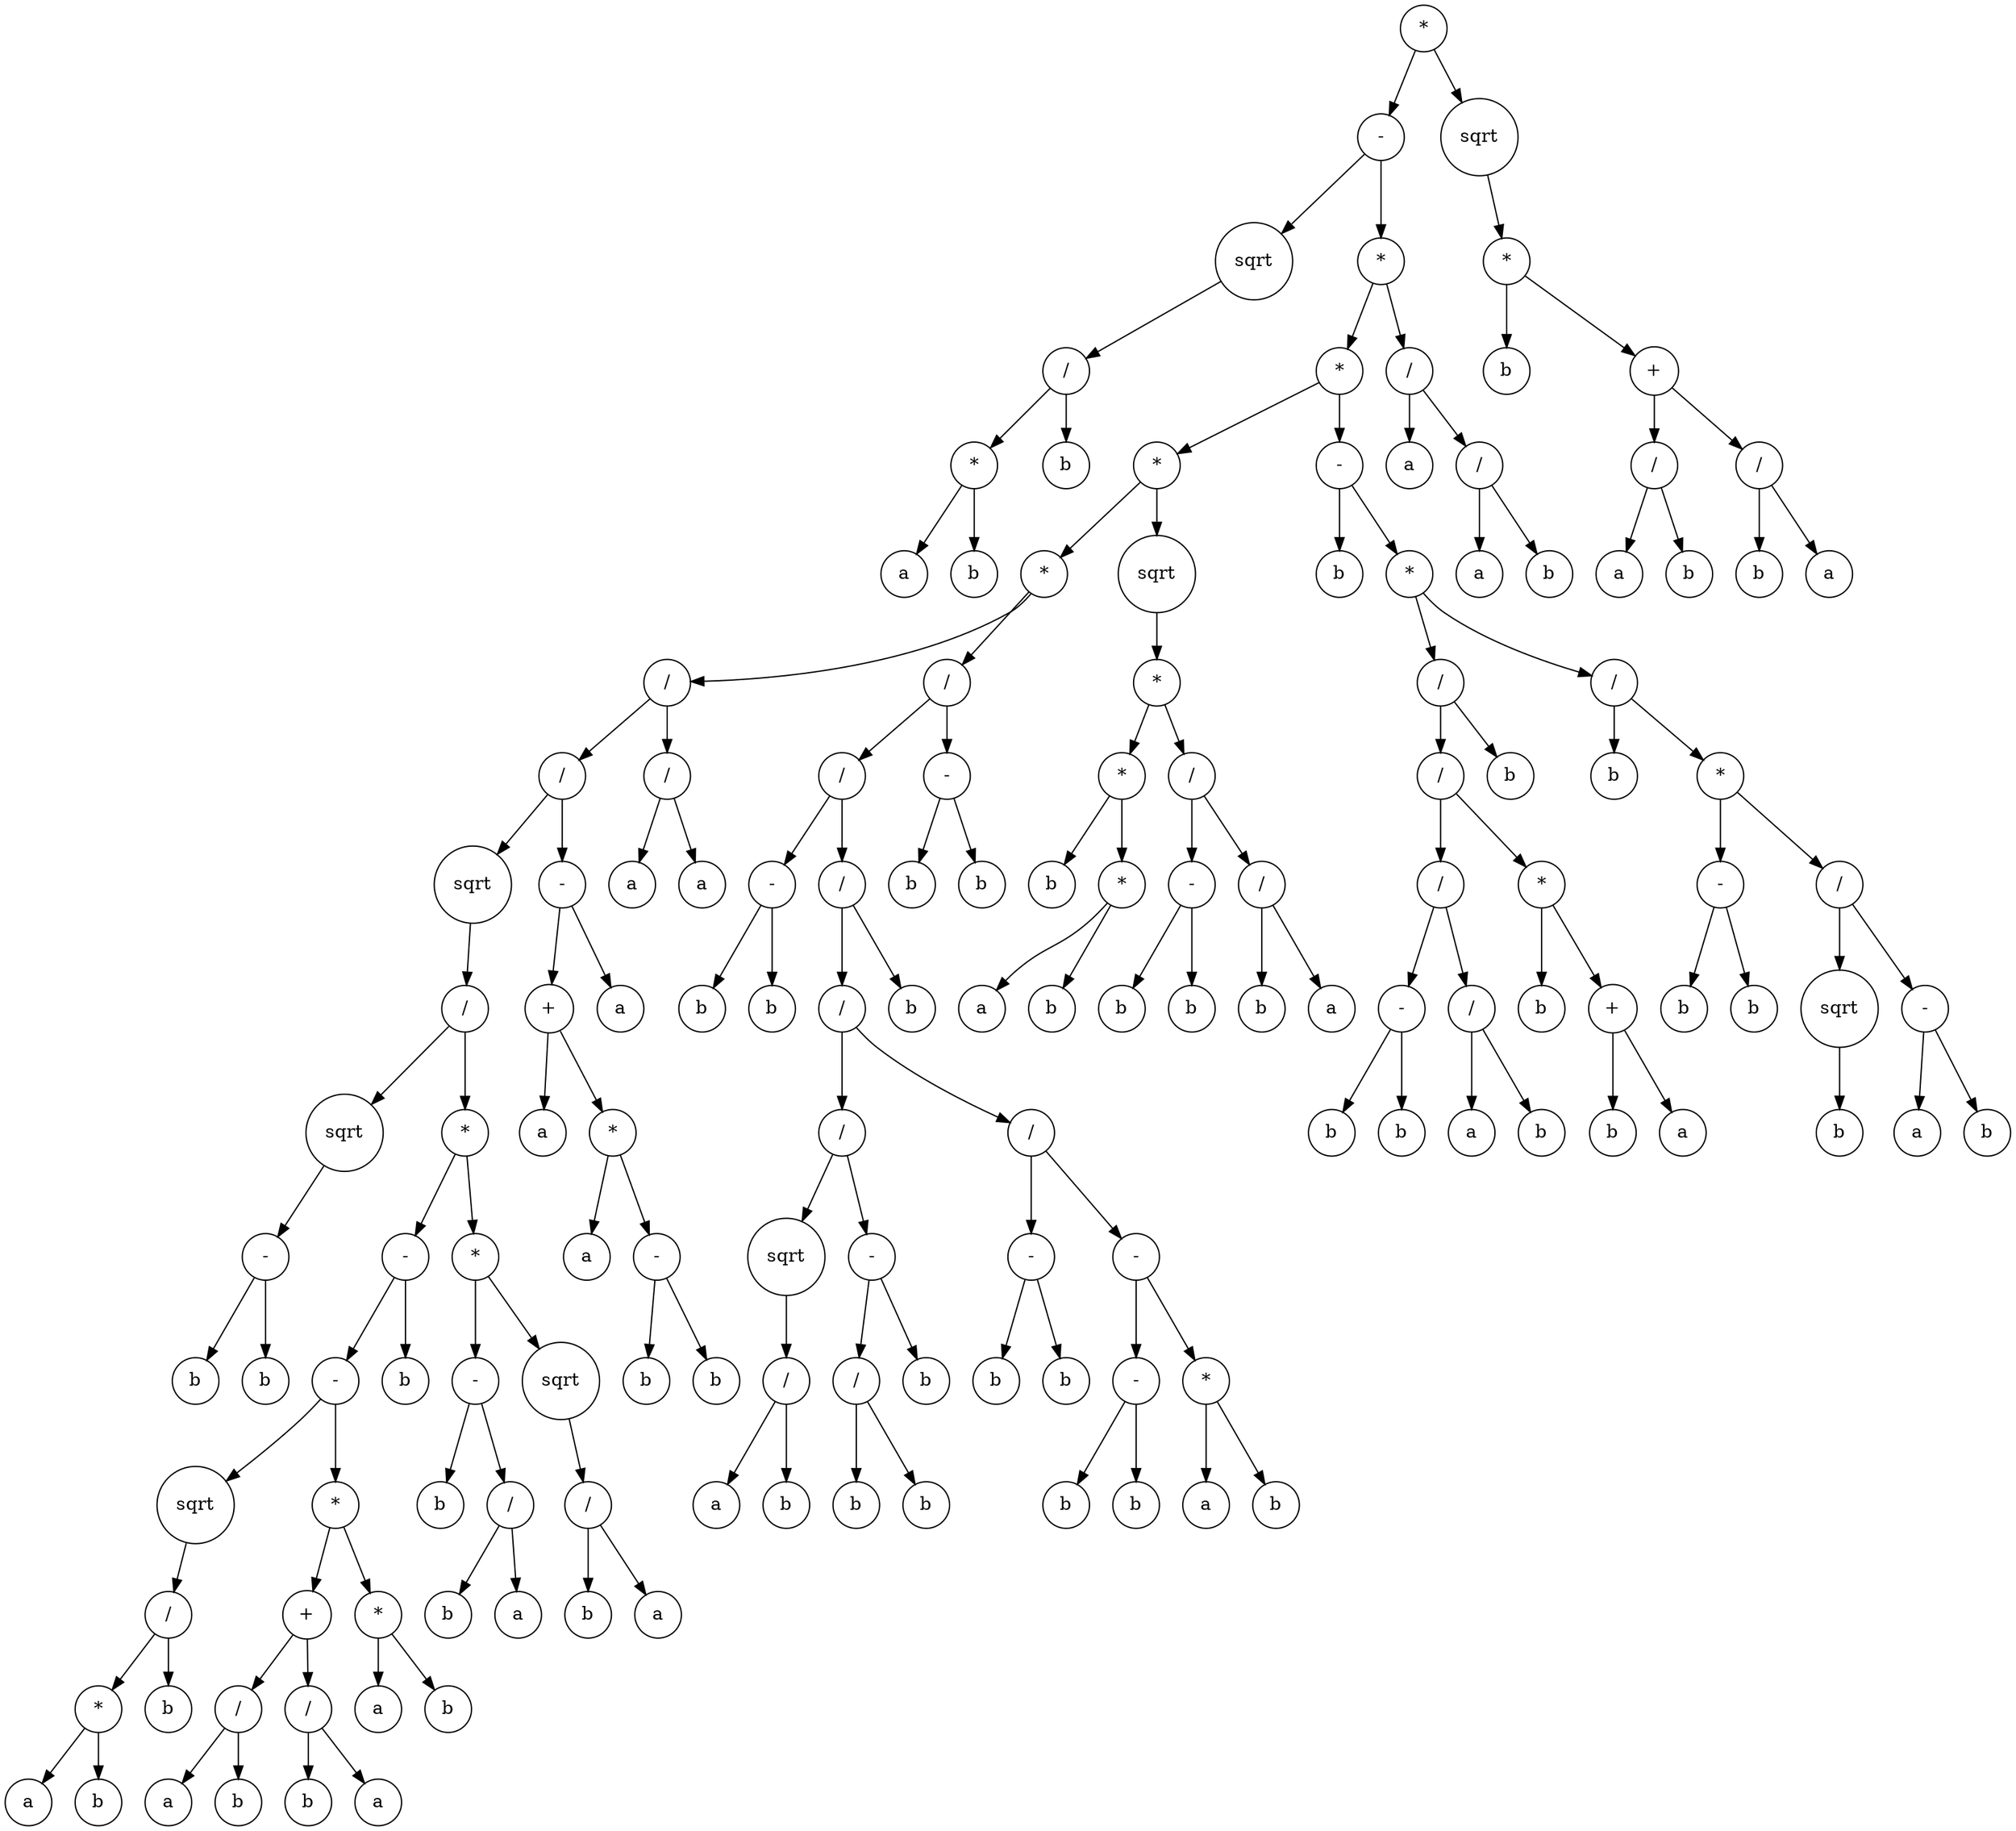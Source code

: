 digraph g {
graph [ordering=out];
node [shape=circle];
n[label = "*"];
n0[label = "-"];
n00[label = "sqrt"];
n000[label = "/"];
n0000[label = "*"];
n00000[label = "a"];
n0000 -> n00000;
n00001[label = "b"];
n0000 -> n00001;
n000 -> n0000;
n0001[label = "b"];
n000 -> n0001;
n00 -> n000;
n0 -> n00;
n01[label = "*"];
n010[label = "*"];
n0100[label = "*"];
n01000[label = "*"];
n010000[label = "/"];
n0100000[label = "/"];
n01000000[label = "sqrt"];
n010000000[label = "/"];
n0100000000[label = "sqrt"];
n01000000000[label = "-"];
n010000000000[label = "b"];
n01000000000 -> n010000000000;
n010000000001[label = "b"];
n01000000000 -> n010000000001;
n0100000000 -> n01000000000;
n010000000 -> n0100000000;
n0100000001[label = "*"];
n01000000010[label = "-"];
n010000000100[label = "-"];
n0100000001000[label = "sqrt"];
n01000000010000[label = "/"];
n010000000100000[label = "*"];
n0100000001000000[label = "a"];
n010000000100000 -> n0100000001000000;
n0100000001000001[label = "b"];
n010000000100000 -> n0100000001000001;
n01000000010000 -> n010000000100000;
n010000000100001[label = "b"];
n01000000010000 -> n010000000100001;
n0100000001000 -> n01000000010000;
n010000000100 -> n0100000001000;
n0100000001001[label = "*"];
n01000000010010[label = "+"];
n010000000100100[label = "/"];
n0100000001001000[label = "a"];
n010000000100100 -> n0100000001001000;
n0100000001001001[label = "b"];
n010000000100100 -> n0100000001001001;
n01000000010010 -> n010000000100100;
n010000000100101[label = "/"];
n0100000001001010[label = "b"];
n010000000100101 -> n0100000001001010;
n0100000001001011[label = "a"];
n010000000100101 -> n0100000001001011;
n01000000010010 -> n010000000100101;
n0100000001001 -> n01000000010010;
n01000000010011[label = "*"];
n010000000100110[label = "a"];
n01000000010011 -> n010000000100110;
n010000000100111[label = "b"];
n01000000010011 -> n010000000100111;
n0100000001001 -> n01000000010011;
n010000000100 -> n0100000001001;
n01000000010 -> n010000000100;
n010000000101[label = "b"];
n01000000010 -> n010000000101;
n0100000001 -> n01000000010;
n01000000011[label = "*"];
n010000000110[label = "-"];
n0100000001100[label = "b"];
n010000000110 -> n0100000001100;
n0100000001101[label = "/"];
n01000000011010[label = "b"];
n0100000001101 -> n01000000011010;
n01000000011011[label = "a"];
n0100000001101 -> n01000000011011;
n010000000110 -> n0100000001101;
n01000000011 -> n010000000110;
n010000000111[label = "sqrt"];
n0100000001110[label = "/"];
n01000000011100[label = "b"];
n0100000001110 -> n01000000011100;
n01000000011101[label = "a"];
n0100000001110 -> n01000000011101;
n010000000111 -> n0100000001110;
n01000000011 -> n010000000111;
n0100000001 -> n01000000011;
n010000000 -> n0100000001;
n01000000 -> n010000000;
n0100000 -> n01000000;
n01000001[label = "-"];
n010000010[label = "+"];
n0100000100[label = "a"];
n010000010 -> n0100000100;
n0100000101[label = "*"];
n01000001010[label = "a"];
n0100000101 -> n01000001010;
n01000001011[label = "-"];
n010000010110[label = "b"];
n01000001011 -> n010000010110;
n010000010111[label = "b"];
n01000001011 -> n010000010111;
n0100000101 -> n01000001011;
n010000010 -> n0100000101;
n01000001 -> n010000010;
n010000011[label = "a"];
n01000001 -> n010000011;
n0100000 -> n01000001;
n010000 -> n0100000;
n0100001[label = "/"];
n01000010[label = "a"];
n0100001 -> n01000010;
n01000011[label = "a"];
n0100001 -> n01000011;
n010000 -> n0100001;
n01000 -> n010000;
n010001[label = "/"];
n0100010[label = "/"];
n01000100[label = "-"];
n010001000[label = "b"];
n01000100 -> n010001000;
n010001001[label = "b"];
n01000100 -> n010001001;
n0100010 -> n01000100;
n01000101[label = "/"];
n010001010[label = "/"];
n0100010100[label = "/"];
n01000101000[label = "sqrt"];
n010001010000[label = "/"];
n0100010100000[label = "a"];
n010001010000 -> n0100010100000;
n0100010100001[label = "b"];
n010001010000 -> n0100010100001;
n01000101000 -> n010001010000;
n0100010100 -> n01000101000;
n01000101001[label = "-"];
n010001010010[label = "/"];
n0100010100100[label = "b"];
n010001010010 -> n0100010100100;
n0100010100101[label = "b"];
n010001010010 -> n0100010100101;
n01000101001 -> n010001010010;
n010001010011[label = "b"];
n01000101001 -> n010001010011;
n0100010100 -> n01000101001;
n010001010 -> n0100010100;
n0100010101[label = "/"];
n01000101010[label = "-"];
n010001010100[label = "b"];
n01000101010 -> n010001010100;
n010001010101[label = "b"];
n01000101010 -> n010001010101;
n0100010101 -> n01000101010;
n01000101011[label = "-"];
n010001010110[label = "-"];
n0100010101100[label = "b"];
n010001010110 -> n0100010101100;
n0100010101101[label = "b"];
n010001010110 -> n0100010101101;
n01000101011 -> n010001010110;
n010001010111[label = "*"];
n0100010101110[label = "a"];
n010001010111 -> n0100010101110;
n0100010101111[label = "b"];
n010001010111 -> n0100010101111;
n01000101011 -> n010001010111;
n0100010101 -> n01000101011;
n010001010 -> n0100010101;
n01000101 -> n010001010;
n010001011[label = "b"];
n01000101 -> n010001011;
n0100010 -> n01000101;
n010001 -> n0100010;
n0100011[label = "-"];
n01000110[label = "b"];
n0100011 -> n01000110;
n01000111[label = "b"];
n0100011 -> n01000111;
n010001 -> n0100011;
n01000 -> n010001;
n0100 -> n01000;
n01001[label = "sqrt"];
n010010[label = "*"];
n0100100[label = "*"];
n01001000[label = "b"];
n0100100 -> n01001000;
n01001001[label = "*"];
n010010010[label = "a"];
n01001001 -> n010010010;
n010010011[label = "b"];
n01001001 -> n010010011;
n0100100 -> n01001001;
n010010 -> n0100100;
n0100101[label = "/"];
n01001010[label = "-"];
n010010100[label = "b"];
n01001010 -> n010010100;
n010010101[label = "b"];
n01001010 -> n010010101;
n0100101 -> n01001010;
n01001011[label = "/"];
n010010110[label = "b"];
n01001011 -> n010010110;
n010010111[label = "a"];
n01001011 -> n010010111;
n0100101 -> n01001011;
n010010 -> n0100101;
n01001 -> n010010;
n0100 -> n01001;
n010 -> n0100;
n0101[label = "-"];
n01010[label = "b"];
n0101 -> n01010;
n01011[label = "*"];
n010110[label = "/"];
n0101100[label = "/"];
n01011000[label = "/"];
n010110000[label = "-"];
n0101100000[label = "b"];
n010110000 -> n0101100000;
n0101100001[label = "b"];
n010110000 -> n0101100001;
n01011000 -> n010110000;
n010110001[label = "/"];
n0101100010[label = "a"];
n010110001 -> n0101100010;
n0101100011[label = "b"];
n010110001 -> n0101100011;
n01011000 -> n010110001;
n0101100 -> n01011000;
n01011001[label = "*"];
n010110010[label = "b"];
n01011001 -> n010110010;
n010110011[label = "+"];
n0101100110[label = "b"];
n010110011 -> n0101100110;
n0101100111[label = "a"];
n010110011 -> n0101100111;
n01011001 -> n010110011;
n0101100 -> n01011001;
n010110 -> n0101100;
n0101101[label = "b"];
n010110 -> n0101101;
n01011 -> n010110;
n010111[label = "/"];
n0101110[label = "b"];
n010111 -> n0101110;
n0101111[label = "*"];
n01011110[label = "-"];
n010111100[label = "b"];
n01011110 -> n010111100;
n010111101[label = "b"];
n01011110 -> n010111101;
n0101111 -> n01011110;
n01011111[label = "/"];
n010111110[label = "sqrt"];
n0101111100[label = "b"];
n010111110 -> n0101111100;
n01011111 -> n010111110;
n010111111[label = "-"];
n0101111110[label = "a"];
n010111111 -> n0101111110;
n0101111111[label = "b"];
n010111111 -> n0101111111;
n01011111 -> n010111111;
n0101111 -> n01011111;
n010111 -> n0101111;
n01011 -> n010111;
n0101 -> n01011;
n010 -> n0101;
n01 -> n010;
n011[label = "/"];
n0110[label = "a"];
n011 -> n0110;
n0111[label = "/"];
n01110[label = "a"];
n0111 -> n01110;
n01111[label = "b"];
n0111 -> n01111;
n011 -> n0111;
n01 -> n011;
n0 -> n01;
n -> n0;
n1[label = "sqrt"];
n10[label = "*"];
n100[label = "b"];
n10 -> n100;
n101[label = "+"];
n1010[label = "/"];
n10100[label = "a"];
n1010 -> n10100;
n10101[label = "b"];
n1010 -> n10101;
n101 -> n1010;
n1011[label = "/"];
n10110[label = "b"];
n1011 -> n10110;
n10111[label = "a"];
n1011 -> n10111;
n101 -> n1011;
n10 -> n101;
n1 -> n10;
n -> n1;
}
